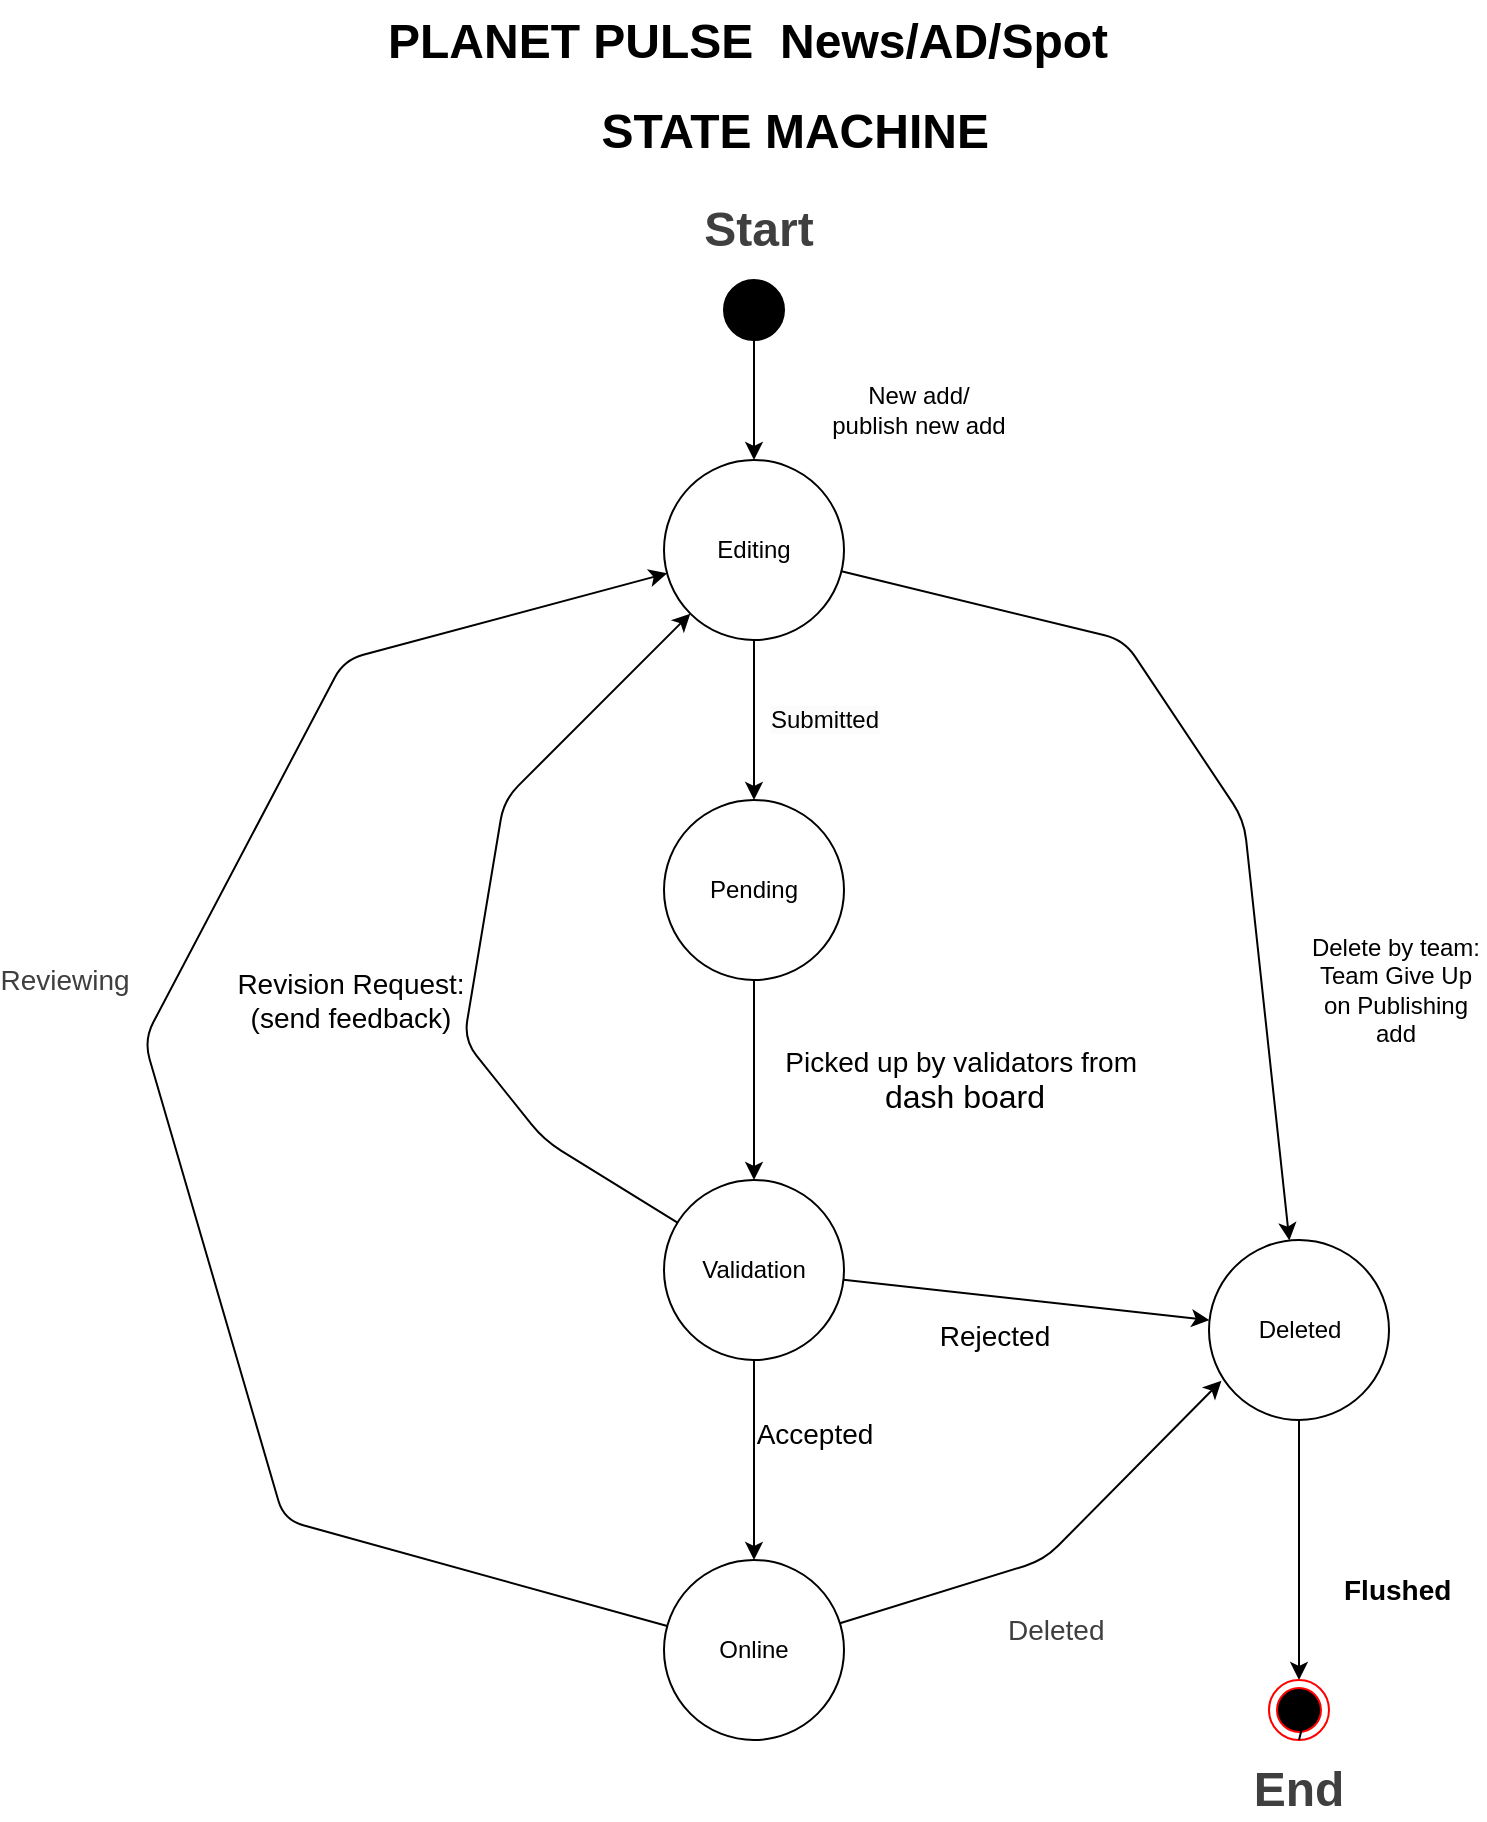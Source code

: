 <mxfile>
    <diagram id="7NFeSKWy8hpLkIbewxwy" name="Page-1">
        <mxGraphModel dx="2045" dy="1423" grid="1" gridSize="10" guides="1" tooltips="1" connect="1" arrows="1" fold="1" page="1" pageScale="1" pageWidth="827" pageHeight="1169" background="#ffffff" math="0" shadow="0">
            <root>
                <mxCell id="0"/>
                <mxCell id="1" parent="0"/>
                <mxCell id="4" value="" style="edgeStyle=none;html=1;" parent="1" source="2" target="6" edge="1">
                    <mxGeometry relative="1" as="geometry">
                        <mxPoint x="315" y="240" as="targetPoint"/>
                    </mxGeometry>
                </mxCell>
                <mxCell id="2" value="" style="ellipse;fillColor=strokeColor;html=1;" parent="1" vertex="1">
                    <mxGeometry x="300" y="160" width="30" height="30" as="geometry"/>
                </mxCell>
                <mxCell id="12" value="&lt;span style=&quot;font-size: 12px; text-wrap: wrap; background-color: rgb(251, 251, 251);&quot;&gt;Submitted&lt;/span&gt;" style="edgeStyle=none;html=1;" parent="1" source="6" target="11" edge="1">
                    <mxGeometry y="35" relative="1" as="geometry">
                        <mxPoint as="offset"/>
                    </mxGeometry>
                </mxCell>
                <mxCell id="72" style="edgeStyle=none;html=1;" edge="1" parent="1" source="6" target="21">
                    <mxGeometry relative="1" as="geometry">
                        <Array as="points">
                            <mxPoint x="500" y="340"/>
                            <mxPoint x="560" y="430"/>
                        </Array>
                    </mxGeometry>
                </mxCell>
                <mxCell id="6" value="Editing" style="ellipse;whiteSpace=wrap;html=1;aspect=fixed;" parent="1" vertex="1">
                    <mxGeometry x="270" y="250" width="90" height="90" as="geometry"/>
                </mxCell>
                <mxCell id="7" value="&lt;b style=&quot;scrollbar-color: light-dark(#e2e2e2, #4b4b4b)&lt;br/&gt;&#x9;&#x9;&#x9;&#x9;&#x9;light-dark(#fbfbfb, var(--dark-panel-color)); font-size: 24px; color: rgb(63, 63, 63);&quot;&gt;Start&lt;/b&gt;" style="text;html=1;align=center;verticalAlign=middle;whiteSpace=wrap;rounded=0;" parent="1" vertex="1">
                    <mxGeometry x="285" y="120" width="65" height="30" as="geometry"/>
                </mxCell>
                <mxCell id="9" value="New add/&lt;div&gt;publish new add&lt;/div&gt;" style="text;html=1;align=center;verticalAlign=middle;whiteSpace=wrap;rounded=0;" parent="1" vertex="1">
                    <mxGeometry x="330" y="210" width="135" height="30" as="geometry"/>
                </mxCell>
                <mxCell id="18" value="" style="edgeStyle=none;html=1;" parent="1" source="11" target="17" edge="1">
                    <mxGeometry relative="1" as="geometry"/>
                </mxCell>
                <mxCell id="11" value="Pending" style="ellipse;whiteSpace=wrap;html=1;aspect=fixed;" parent="1" vertex="1">
                    <mxGeometry x="270" y="420" width="90" height="90" as="geometry"/>
                </mxCell>
                <mxCell id="13" value="&lt;h1 style=&quot;margin-top: 0px;&quot;&gt;PLANET PULSE&amp;nbsp; News/AD/Spot&amp;nbsp;&lt;/h1&gt;&lt;h1 style=&quot;margin-top: 0px;&quot;&gt;&lt;span style=&quot;white-space: pre;&quot;&gt;&#x9;&lt;/span&gt;&lt;span style=&quot;white-space: pre;&quot;&gt;&#x9;&lt;/span&gt;STATE MACHINE&lt;/h1&gt;" style="text;html=1;whiteSpace=wrap;overflow=hidden;rounded=0;" parent="1" vertex="1">
                    <mxGeometry x="130" y="20" width="430" height="80" as="geometry"/>
                </mxCell>
                <mxCell id="20" value="" style="edgeStyle=none;html=1;" parent="1" source="17" target="19" edge="1">
                    <mxGeometry relative="1" as="geometry"/>
                </mxCell>
                <mxCell id="28" value="&lt;font style=&quot;font-size: 14px;&quot;&gt;Accepted&lt;/font&gt;" style="edgeLabel;html=1;align=center;verticalAlign=middle;resizable=0;points=[];" parent="20" vertex="1" connectable="0">
                    <mxGeometry x="-0.272" y="4" relative="1" as="geometry">
                        <mxPoint x="26" as="offset"/>
                    </mxGeometry>
                </mxCell>
                <mxCell id="29" style="edgeStyle=none;html=1;" parent="1" source="17" target="6" edge="1">
                    <mxGeometry relative="1" as="geometry">
                        <Array as="points">
                            <mxPoint x="210" y="590"/>
                            <mxPoint x="170" y="540"/>
                            <mxPoint x="190" y="420"/>
                        </Array>
                    </mxGeometry>
                </mxCell>
                <mxCell id="64" style="edgeStyle=none;html=1;" edge="1" parent="1" source="17" target="21">
                    <mxGeometry relative="1" as="geometry"/>
                </mxCell>
                <mxCell id="65" value="&lt;font style=&quot;font-size: 14px;&quot;&gt;Rejected&lt;/font&gt;" style="edgeLabel;html=1;align=center;verticalAlign=middle;resizable=0;points=[];" vertex="1" connectable="0" parent="64">
                    <mxGeometry x="-0.173" y="-2" relative="1" as="geometry">
                        <mxPoint y="18" as="offset"/>
                    </mxGeometry>
                </mxCell>
                <mxCell id="17" value="Validation" style="ellipse;whiteSpace=wrap;html=1;aspect=fixed;" parent="1" vertex="1">
                    <mxGeometry x="270" y="610" width="90" height="90" as="geometry"/>
                </mxCell>
                <mxCell id="26" style="edgeStyle=none;html=1;" parent="1" source="19" target="6" edge="1">
                    <mxGeometry relative="1" as="geometry">
                        <mxPoint x="140" y="610" as="targetPoint"/>
                        <Array as="points">
                            <mxPoint x="80" y="780"/>
                            <mxPoint x="10" y="540"/>
                            <mxPoint x="110" y="350"/>
                        </Array>
                    </mxGeometry>
                </mxCell>
                <mxCell id="27" value="&lt;span style=&quot;color: rgb(63, 63, 63); font-size: 14px;&quot;&gt;Reviewing&lt;/span&gt;" style="edgeLabel;html=1;align=center;verticalAlign=middle;resizable=0;points=[];" parent="26" vertex="1" connectable="0">
                    <mxGeometry x="0.275" y="2" relative="1" as="geometry">
                        <mxPoint x="-76" y="42" as="offset"/>
                    </mxGeometry>
                </mxCell>
                <mxCell id="19" value="Online" style="ellipse;whiteSpace=wrap;html=1;aspect=fixed;" parent="1" vertex="1">
                    <mxGeometry x="270" y="800" width="90" height="90" as="geometry"/>
                </mxCell>
                <mxCell id="37" style="edgeStyle=none;html=1;entryX=0.5;entryY=0;entryDx=0;entryDy=0;" parent="1" source="21" target="33" edge="1">
                    <mxGeometry relative="1" as="geometry"/>
                </mxCell>
                <mxCell id="21" value="Deleted" style="ellipse;whiteSpace=wrap;html=1;aspect=fixed;" parent="1" vertex="1">
                    <mxGeometry x="542.5" y="640" width="90" height="90" as="geometry"/>
                </mxCell>
                <mxCell id="25" style="edgeStyle=none;html=1;entryX=0.069;entryY=0.782;entryDx=0;entryDy=0;entryPerimeter=0;" parent="1" source="19" target="21" edge="1">
                    <mxGeometry relative="1" as="geometry">
                        <Array as="points">
                            <mxPoint x="460" y="800"/>
                        </Array>
                    </mxGeometry>
                </mxCell>
                <mxCell id="33" value="" style="ellipse;html=1;shape=endState;fillColor=#000000;strokeColor=#ff0000;" parent="1" vertex="1">
                    <mxGeometry x="572.5" y="860" width="30" height="30" as="geometry"/>
                </mxCell>
                <mxCell id="36" style="edgeStyle=none;html=1;exitX=0.5;exitY=1;exitDx=0;exitDy=0;entryX=0.75;entryY=0.512;entryDx=0;entryDy=0;entryPerimeter=0;" parent="1" source="33" target="33" edge="1">
                    <mxGeometry relative="1" as="geometry">
                        <Array as="points">
                            <mxPoint x="590" y="880"/>
                        </Array>
                    </mxGeometry>
                </mxCell>
                <mxCell id="39" value="&lt;div style=&quot;text-align: center;&quot;&gt;&lt;span style=&quot;text-wrap: nowrap; background-color: rgb(255, 255, 255);&quot;&gt;&lt;font style=&quot;font-size: 14px;&quot;&gt;&lt;b&gt;Flushed&lt;/b&gt;&lt;/font&gt;&lt;/span&gt;&lt;/div&gt;" style="text;whiteSpace=wrap;html=1;" parent="1" vertex="1">
                    <mxGeometry x="607.5" y="800" width="60" height="30" as="geometry"/>
                </mxCell>
                <mxCell id="41" value="&lt;font style=&quot;scrollbar-color: light-dark(#e2e2e2, #4b4b4b)&lt;br/&gt;&#x9;&#x9;&#x9;&#x9;&#x9;light-dark(#fbfbfb, var(--dark-panel-color)); font-size: 14px;&quot;&gt;Picked up by validators from&amp;nbsp;&lt;/font&gt;&lt;div style=&quot;scrollbar-color: light-dark(#e2e2e2, #4b4b4b)&lt;br/&gt;&#x9;&#x9;&#x9;&#x9;&#x9;light-dark(#fbfbfb, var(--dark-panel-color));&quot;&gt;&lt;font style=&quot;scrollbar-color: light-dark(#e2e2e2, #4b4b4b)&lt;br/&gt;&#x9;&#x9;&#x9;&#x9;&#x9;light-dark(#fbfbfb, var(--dark-panel-color));&quot; size=&quot;3&quot;&gt;dash board&lt;/font&gt;&lt;/div&gt;" style="text;html=1;align=center;verticalAlign=middle;resizable=0;points=[];autosize=1;strokeColor=none;fillColor=none;" parent="1" vertex="1">
                    <mxGeometry x="320" y="535" width="200" height="50" as="geometry"/>
                </mxCell>
                <mxCell id="43" value="&lt;span style=&quot;color: rgb(63, 63, 63); font-family: Helvetica; font-size: 14px; font-style: normal; font-variant-ligatures: normal; font-variant-caps: normal; font-weight: 400; letter-spacing: normal; orphans: 2; text-align: center; text-indent: 0px; text-transform: none; widows: 2; word-spacing: 0px; -webkit-text-stroke-width: 0px; white-space: nowrap; background-color: rgb(255, 255, 255); text-decoration-thickness: initial; text-decoration-style: initial; text-decoration-color: initial; float: none; display: inline !important;&quot;&gt;Deleted&lt;/span&gt;" style="text;whiteSpace=wrap;html=1;" parent="1" vertex="1">
                    <mxGeometry x="440" y="820" width="70" height="40" as="geometry"/>
                </mxCell>
                <mxCell id="46" value="&lt;b style=&quot;scrollbar-color: light-dark(#e2e2e2, #4b4b4b)&lt;br/&gt;&#x9;&#x9;&#x9;&#x9;&#x9;light-dark(#fbfbfb, var(--dark-panel-color)); font-size: 24px; color: rgb(63, 63, 63);&quot;&gt;End&lt;/b&gt;" style="text;html=1;align=center;verticalAlign=middle;whiteSpace=wrap;rounded=0;" parent="1" vertex="1">
                    <mxGeometry x="555" y="900" width="65" height="30" as="geometry"/>
                </mxCell>
                <mxCell id="54" value="&lt;span style=&quot;font-size: 14px;&quot;&gt;Revision Request:&lt;br&gt;(send feedback)&lt;/span&gt;" style="edgeLabel;html=1;align=center;verticalAlign=middle;resizable=0;points=[];" parent="1" vertex="1" connectable="0">
                    <mxGeometry x="112.498" y="520.004" as="geometry"/>
                </mxCell>
                <mxCell id="73" value="&lt;div style=&quot;text-align: center;&quot;&gt;Delete by team:&lt;/div&gt;&lt;div style=&quot;text-align: center;&quot;&gt;Team Give Up on Publishing add&lt;/div&gt;" style="text;whiteSpace=wrap;html=1;" vertex="1" parent="1">
                    <mxGeometry x="590" y="480" width="90" height="40" as="geometry"/>
                </mxCell>
            </root>
        </mxGraphModel>
    </diagram>
</mxfile>